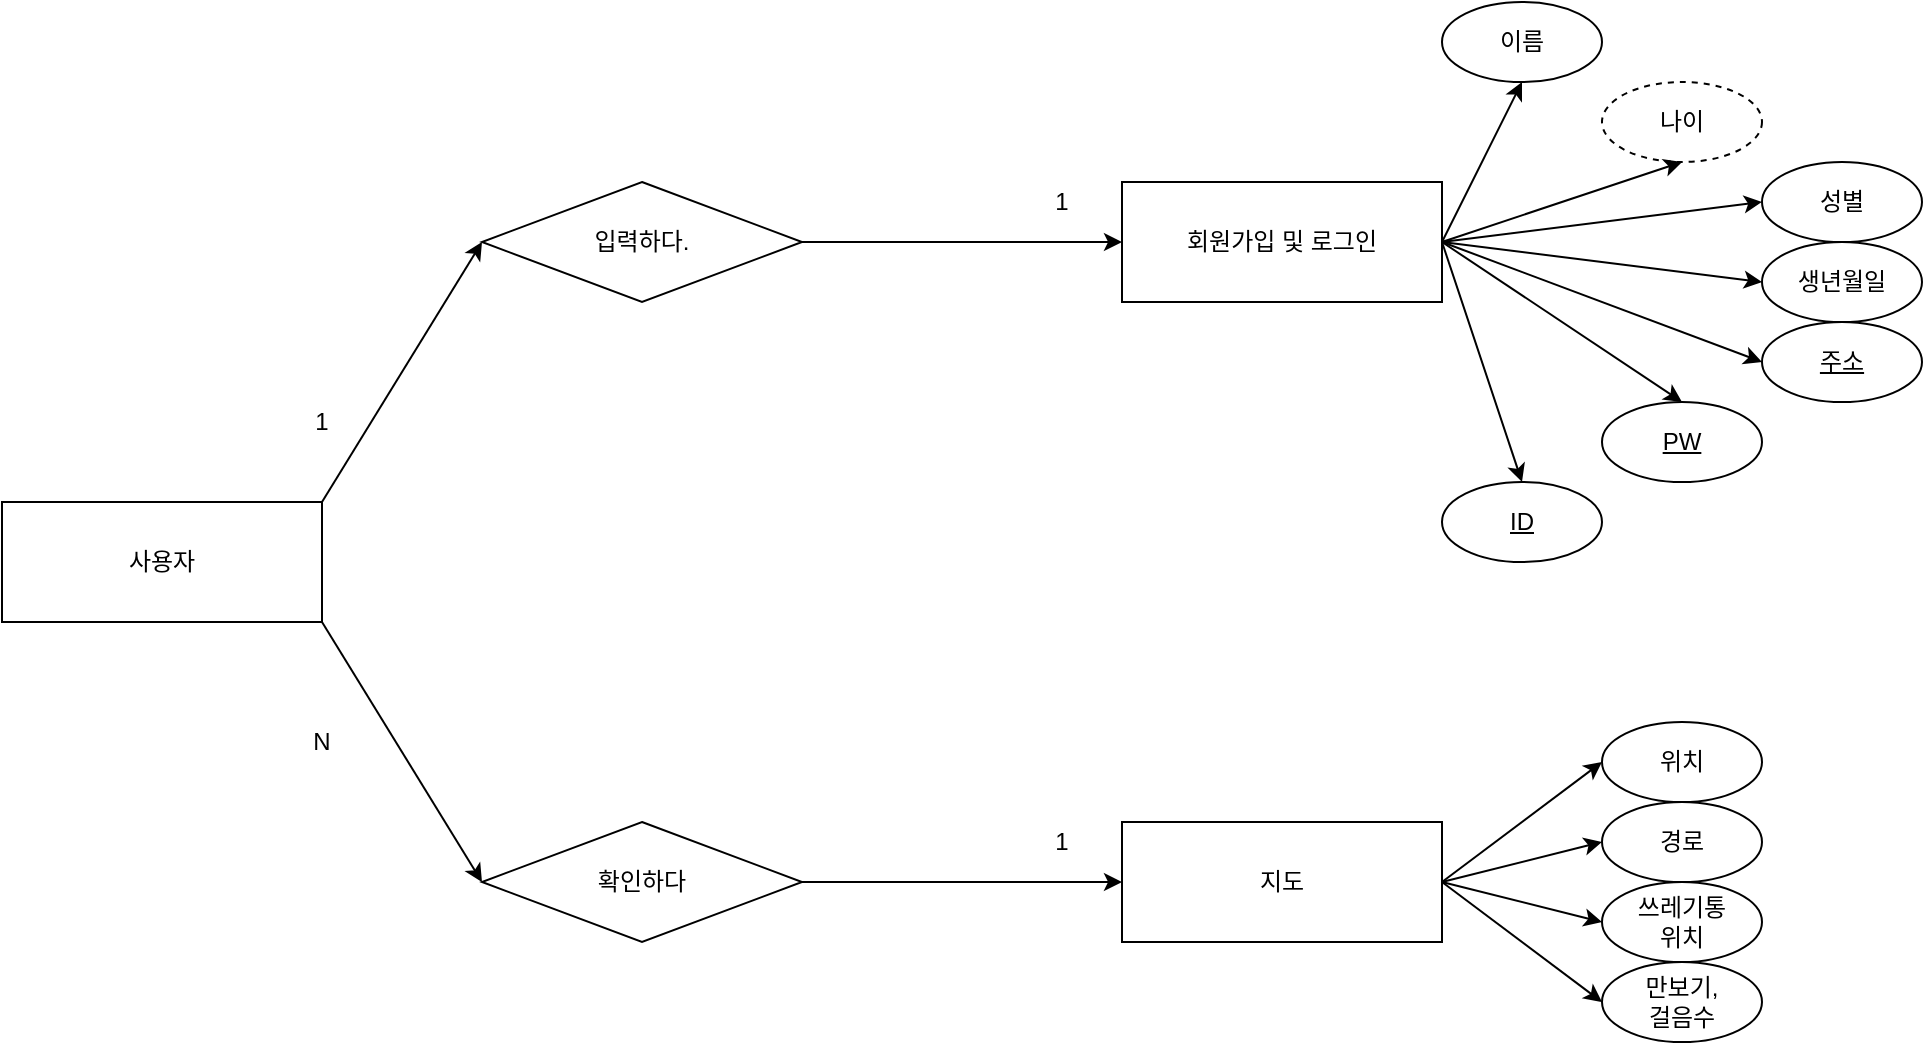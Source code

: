 <mxfile version="14.5.1" type="github">
  <diagram id="nc9B3n_4-R_BaIQsGTaP" name="Page-1">
    <mxGraphModel dx="1052" dy="580" grid="1" gridSize="10" guides="1" tooltips="1" connect="1" arrows="1" fold="1" page="1" pageScale="1" pageWidth="1100" pageHeight="850" math="0" shadow="0">
      <root>
        <mxCell id="0" />
        <mxCell id="1" parent="0" />
        <mxCell id="alPy20f4eYTz9Prw3Iy1-1" value="" style="rounded=0;whiteSpace=wrap;html=1;sketch=0;" vertex="1" parent="1">
          <mxGeometry x="80" y="250" width="160" height="60" as="geometry" />
        </mxCell>
        <mxCell id="alPy20f4eYTz9Prw3Iy1-2" value="회원가입 및 로그인" style="rounded=0;whiteSpace=wrap;html=1;sketch=0;" vertex="1" parent="1">
          <mxGeometry x="640" y="90" width="160" height="60" as="geometry" />
        </mxCell>
        <mxCell id="alPy20f4eYTz9Prw3Iy1-3" value="지도" style="rounded=0;whiteSpace=wrap;html=1;sketch=0;" vertex="1" parent="1">
          <mxGeometry x="640" y="410" width="160" height="60" as="geometry" />
        </mxCell>
        <mxCell id="alPy20f4eYTz9Prw3Iy1-6" value="입력하다." style="rhombus;whiteSpace=wrap;html=1;rounded=0;sketch=0;" vertex="1" parent="1">
          <mxGeometry x="320" y="90" width="160" height="60" as="geometry" />
        </mxCell>
        <mxCell id="alPy20f4eYTz9Prw3Iy1-7" value="확인하다" style="rhombus;whiteSpace=wrap;html=1;rounded=0;sketch=0;" vertex="1" parent="1">
          <mxGeometry x="320" y="410" width="160" height="60" as="geometry" />
        </mxCell>
        <mxCell id="alPy20f4eYTz9Prw3Iy1-8" value="&lt;font color=&quot;#000000&quot;&gt;사용자&lt;/font&gt;" style="text;html=1;strokeColor=none;fillColor=none;align=center;verticalAlign=middle;whiteSpace=wrap;rounded=0;sketch=0;" vertex="1" parent="1">
          <mxGeometry x="100" y="260" width="120" height="40" as="geometry" />
        </mxCell>
        <mxCell id="alPy20f4eYTz9Prw3Iy1-14" value="" style="endArrow=classic;html=1;exitX=1;exitY=0;exitDx=0;exitDy=0;entryX=0;entryY=0.5;entryDx=0;entryDy=0;" edge="1" parent="1" source="alPy20f4eYTz9Prw3Iy1-1" target="alPy20f4eYTz9Prw3Iy1-6">
          <mxGeometry width="50" height="50" relative="1" as="geometry">
            <mxPoint x="510" y="320" as="sourcePoint" />
            <mxPoint x="560" y="270" as="targetPoint" />
          </mxGeometry>
        </mxCell>
        <mxCell id="alPy20f4eYTz9Prw3Iy1-15" value="" style="endArrow=classic;html=1;exitX=1;exitY=1;exitDx=0;exitDy=0;entryX=0;entryY=0.5;entryDx=0;entryDy=0;" edge="1" parent="1" source="alPy20f4eYTz9Prw3Iy1-1" target="alPy20f4eYTz9Prw3Iy1-7">
          <mxGeometry width="50" height="50" relative="1" as="geometry">
            <mxPoint x="510" y="320" as="sourcePoint" />
            <mxPoint x="560" y="270" as="targetPoint" />
          </mxGeometry>
        </mxCell>
        <mxCell id="alPy20f4eYTz9Prw3Iy1-16" value="" style="endArrow=classic;html=1;exitX=1;exitY=0.5;exitDx=0;exitDy=0;entryX=0;entryY=0.5;entryDx=0;entryDy=0;" edge="1" parent="1" source="alPy20f4eYTz9Prw3Iy1-6" target="alPy20f4eYTz9Prw3Iy1-2">
          <mxGeometry width="50" height="50" relative="1" as="geometry">
            <mxPoint x="510" y="320" as="sourcePoint" />
            <mxPoint x="560" y="270" as="targetPoint" />
          </mxGeometry>
        </mxCell>
        <mxCell id="alPy20f4eYTz9Prw3Iy1-17" value="" style="endArrow=classic;html=1;exitX=1;exitY=0.5;exitDx=0;exitDy=0;entryX=0;entryY=0.5;entryDx=0;entryDy=0;" edge="1" parent="1" source="alPy20f4eYTz9Prw3Iy1-7" target="alPy20f4eYTz9Prw3Iy1-3">
          <mxGeometry width="50" height="50" relative="1" as="geometry">
            <mxPoint x="510" y="320" as="sourcePoint" />
            <mxPoint x="560" y="270" as="targetPoint" />
          </mxGeometry>
        </mxCell>
        <mxCell id="alPy20f4eYTz9Prw3Iy1-18" value="이름" style="ellipse;whiteSpace=wrap;html=1;rounded=0;sketch=0;" vertex="1" parent="1">
          <mxGeometry x="800" width="80" height="40" as="geometry" />
        </mxCell>
        <mxCell id="alPy20f4eYTz9Prw3Iy1-19" value="나이" style="ellipse;whiteSpace=wrap;html=1;rounded=0;sketch=0;dashed=1;" vertex="1" parent="1">
          <mxGeometry x="880" y="40" width="80" height="40" as="geometry" />
        </mxCell>
        <mxCell id="alPy20f4eYTz9Prw3Iy1-20" value="성별" style="ellipse;whiteSpace=wrap;html=1;rounded=0;sketch=0;" vertex="1" parent="1">
          <mxGeometry x="960" y="80" width="80" height="40" as="geometry" />
        </mxCell>
        <mxCell id="alPy20f4eYTz9Prw3Iy1-21" value="주소" style="ellipse;whiteSpace=wrap;html=1;rounded=0;sketch=0;fontStyle=4" vertex="1" parent="1">
          <mxGeometry x="960" y="160" width="80" height="40" as="geometry" />
        </mxCell>
        <mxCell id="alPy20f4eYTz9Prw3Iy1-22" value="&lt;u&gt;PW&lt;/u&gt;" style="ellipse;whiteSpace=wrap;html=1;rounded=0;sketch=0;" vertex="1" parent="1">
          <mxGeometry x="880" y="200" width="80" height="40" as="geometry" />
        </mxCell>
        <mxCell id="alPy20f4eYTz9Prw3Iy1-23" value="ID" style="ellipse;whiteSpace=wrap;html=1;rounded=0;sketch=0;fontStyle=4" vertex="1" parent="1">
          <mxGeometry x="800" y="240" width="80" height="40" as="geometry" />
        </mxCell>
        <mxCell id="alPy20f4eYTz9Prw3Iy1-24" value="생년월일" style="ellipse;whiteSpace=wrap;html=1;rounded=0;sketch=0;" vertex="1" parent="1">
          <mxGeometry x="960" y="120" width="80" height="40" as="geometry" />
        </mxCell>
        <mxCell id="alPy20f4eYTz9Prw3Iy1-25" value="" style="endArrow=classic;html=1;exitX=1;exitY=0.5;exitDx=0;exitDy=0;entryX=0.5;entryY=1;entryDx=0;entryDy=0;" edge="1" parent="1" source="alPy20f4eYTz9Prw3Iy1-2" target="alPy20f4eYTz9Prw3Iy1-18">
          <mxGeometry width="50" height="50" relative="1" as="geometry">
            <mxPoint x="510" y="220" as="sourcePoint" />
            <mxPoint x="560" y="170" as="targetPoint" />
            <Array as="points" />
          </mxGeometry>
        </mxCell>
        <mxCell id="alPy20f4eYTz9Prw3Iy1-28" value="" style="endArrow=classic;html=1;exitX=1;exitY=0.5;exitDx=0;exitDy=0;entryX=0.5;entryY=1;entryDx=0;entryDy=0;" edge="1" parent="1" source="alPy20f4eYTz9Prw3Iy1-2" target="alPy20f4eYTz9Prw3Iy1-19">
          <mxGeometry width="50" height="50" relative="1" as="geometry">
            <mxPoint x="810" y="100" as="sourcePoint" />
            <mxPoint x="850" y="50" as="targetPoint" />
            <Array as="points" />
          </mxGeometry>
        </mxCell>
        <mxCell id="alPy20f4eYTz9Prw3Iy1-29" value="" style="endArrow=classic;html=1;exitX=1;exitY=0.5;exitDx=0;exitDy=0;entryX=0;entryY=0.5;entryDx=0;entryDy=0;" edge="1" parent="1" source="alPy20f4eYTz9Prw3Iy1-2" target="alPy20f4eYTz9Prw3Iy1-20">
          <mxGeometry width="50" height="50" relative="1" as="geometry">
            <mxPoint x="810" y="130" as="sourcePoint" />
            <mxPoint x="930" y="90" as="targetPoint" />
            <Array as="points" />
          </mxGeometry>
        </mxCell>
        <mxCell id="alPy20f4eYTz9Prw3Iy1-30" value="" style="endArrow=classic;html=1;exitX=1;exitY=0.5;exitDx=0;exitDy=0;entryX=0;entryY=0.5;entryDx=0;entryDy=0;" edge="1" parent="1" source="alPy20f4eYTz9Prw3Iy1-2" target="alPy20f4eYTz9Prw3Iy1-24">
          <mxGeometry width="50" height="50" relative="1" as="geometry">
            <mxPoint x="810" y="130" as="sourcePoint" />
            <mxPoint x="970" y="110" as="targetPoint" />
            <Array as="points" />
          </mxGeometry>
        </mxCell>
        <mxCell id="alPy20f4eYTz9Prw3Iy1-31" value="" style="endArrow=classic;html=1;exitX=1;exitY=0.5;exitDx=0;exitDy=0;entryX=0;entryY=0.5;entryDx=0;entryDy=0;" edge="1" parent="1" source="alPy20f4eYTz9Prw3Iy1-2" target="alPy20f4eYTz9Prw3Iy1-21">
          <mxGeometry width="50" height="50" relative="1" as="geometry">
            <mxPoint x="820" y="140" as="sourcePoint" />
            <mxPoint x="980" y="120" as="targetPoint" />
            <Array as="points" />
          </mxGeometry>
        </mxCell>
        <mxCell id="alPy20f4eYTz9Prw3Iy1-32" value="" style="endArrow=classic;html=1;exitX=1;exitY=0.5;exitDx=0;exitDy=0;entryX=0.5;entryY=0;entryDx=0;entryDy=0;" edge="1" parent="1" source="alPy20f4eYTz9Prw3Iy1-2" target="alPy20f4eYTz9Prw3Iy1-22">
          <mxGeometry width="50" height="50" relative="1" as="geometry">
            <mxPoint x="810" y="130" as="sourcePoint" />
            <mxPoint x="970" y="190" as="targetPoint" />
            <Array as="points" />
          </mxGeometry>
        </mxCell>
        <mxCell id="alPy20f4eYTz9Prw3Iy1-33" value="" style="endArrow=classic;html=1;exitX=1;exitY=0.5;exitDx=0;exitDy=0;entryX=0.5;entryY=0;entryDx=0;entryDy=0;" edge="1" parent="1" source="alPy20f4eYTz9Prw3Iy1-2" target="alPy20f4eYTz9Prw3Iy1-23">
          <mxGeometry width="50" height="50" relative="1" as="geometry">
            <mxPoint x="810" y="130" as="sourcePoint" />
            <mxPoint x="850" y="50" as="targetPoint" />
            <Array as="points" />
          </mxGeometry>
        </mxCell>
        <mxCell id="alPy20f4eYTz9Prw3Iy1-34" value="위치" style="ellipse;whiteSpace=wrap;html=1;rounded=0;sketch=0;" vertex="1" parent="1">
          <mxGeometry x="880" y="360" width="80" height="40" as="geometry" />
        </mxCell>
        <mxCell id="alPy20f4eYTz9Prw3Iy1-35" value="경로" style="ellipse;whiteSpace=wrap;html=1;rounded=0;sketch=0;" vertex="1" parent="1">
          <mxGeometry x="880" y="400" width="80" height="40" as="geometry" />
        </mxCell>
        <mxCell id="alPy20f4eYTz9Prw3Iy1-36" value="쓰레기통&lt;br&gt;위치" style="ellipse;whiteSpace=wrap;html=1;rounded=0;sketch=0;" vertex="1" parent="1">
          <mxGeometry x="880" y="440" width="80" height="40" as="geometry" />
        </mxCell>
        <mxCell id="alPy20f4eYTz9Prw3Iy1-37" value="만보기,&lt;br&gt;걸음수" style="ellipse;whiteSpace=wrap;html=1;rounded=0;sketch=0;" vertex="1" parent="1">
          <mxGeometry x="880" y="480" width="80" height="40" as="geometry" />
        </mxCell>
        <mxCell id="alPy20f4eYTz9Prw3Iy1-38" value="" style="endArrow=classic;html=1;exitX=1;exitY=0.5;exitDx=0;exitDy=0;entryX=0;entryY=0.5;entryDx=0;entryDy=0;" edge="1" parent="1" source="alPy20f4eYTz9Prw3Iy1-3" target="alPy20f4eYTz9Prw3Iy1-34">
          <mxGeometry width="50" height="50" relative="1" as="geometry">
            <mxPoint x="510" y="310" as="sourcePoint" />
            <mxPoint x="560" y="260" as="targetPoint" />
          </mxGeometry>
        </mxCell>
        <mxCell id="alPy20f4eYTz9Prw3Iy1-69" value="" style="endArrow=classic;html=1;entryX=0;entryY=0.5;entryDx=0;entryDy=0;" edge="1" parent="1" target="alPy20f4eYTz9Prw3Iy1-35">
          <mxGeometry width="50" height="50" relative="1" as="geometry">
            <mxPoint x="800" y="440" as="sourcePoint" />
            <mxPoint x="890" y="390" as="targetPoint" />
          </mxGeometry>
        </mxCell>
        <mxCell id="alPy20f4eYTz9Prw3Iy1-70" value="" style="endArrow=classic;html=1;entryX=0;entryY=0.5;entryDx=0;entryDy=0;exitX=1;exitY=0.5;exitDx=0;exitDy=0;" edge="1" parent="1" source="alPy20f4eYTz9Prw3Iy1-3" target="alPy20f4eYTz9Prw3Iy1-36">
          <mxGeometry width="50" height="50" relative="1" as="geometry">
            <mxPoint x="810" y="450" as="sourcePoint" />
            <mxPoint x="890" y="430" as="targetPoint" />
          </mxGeometry>
        </mxCell>
        <mxCell id="alPy20f4eYTz9Prw3Iy1-71" value="" style="endArrow=classic;html=1;entryX=0;entryY=0.5;entryDx=0;entryDy=0;" edge="1" parent="1" target="alPy20f4eYTz9Prw3Iy1-37">
          <mxGeometry width="50" height="50" relative="1" as="geometry">
            <mxPoint x="800" y="440" as="sourcePoint" />
            <mxPoint x="900" y="440" as="targetPoint" />
          </mxGeometry>
        </mxCell>
        <mxCell id="alPy20f4eYTz9Prw3Iy1-72" value="1" style="text;html=1;strokeColor=none;fillColor=none;align=center;verticalAlign=middle;whiteSpace=wrap;rounded=0;sketch=0;" vertex="1" parent="1">
          <mxGeometry x="220" y="200" width="40" height="20" as="geometry" />
        </mxCell>
        <mxCell id="alPy20f4eYTz9Prw3Iy1-73" value="1" style="text;html=1;strokeColor=none;fillColor=none;align=center;verticalAlign=middle;whiteSpace=wrap;rounded=0;sketch=0;" vertex="1" parent="1">
          <mxGeometry x="590" y="90" width="40" height="20" as="geometry" />
        </mxCell>
        <mxCell id="alPy20f4eYTz9Prw3Iy1-74" value="N" style="text;html=1;strokeColor=none;fillColor=none;align=center;verticalAlign=middle;whiteSpace=wrap;rounded=0;sketch=0;" vertex="1" parent="1">
          <mxGeometry x="220" y="360" width="40" height="20" as="geometry" />
        </mxCell>
        <mxCell id="alPy20f4eYTz9Prw3Iy1-75" value="1" style="text;html=1;strokeColor=none;fillColor=none;align=center;verticalAlign=middle;whiteSpace=wrap;rounded=0;sketch=0;" vertex="1" parent="1">
          <mxGeometry x="590" y="410" width="40" height="20" as="geometry" />
        </mxCell>
      </root>
    </mxGraphModel>
  </diagram>
</mxfile>
